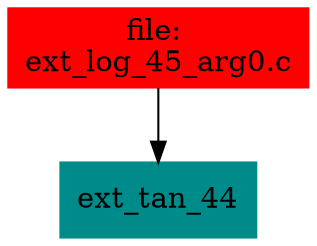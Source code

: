 digraph G {
node [shape=box]

0 [label="file: 
ext_log_45_arg0.c",color=red, style=filled]
1 [label="ext_tan_44",color=cyan4, style=filled]
0 -> 1


}

